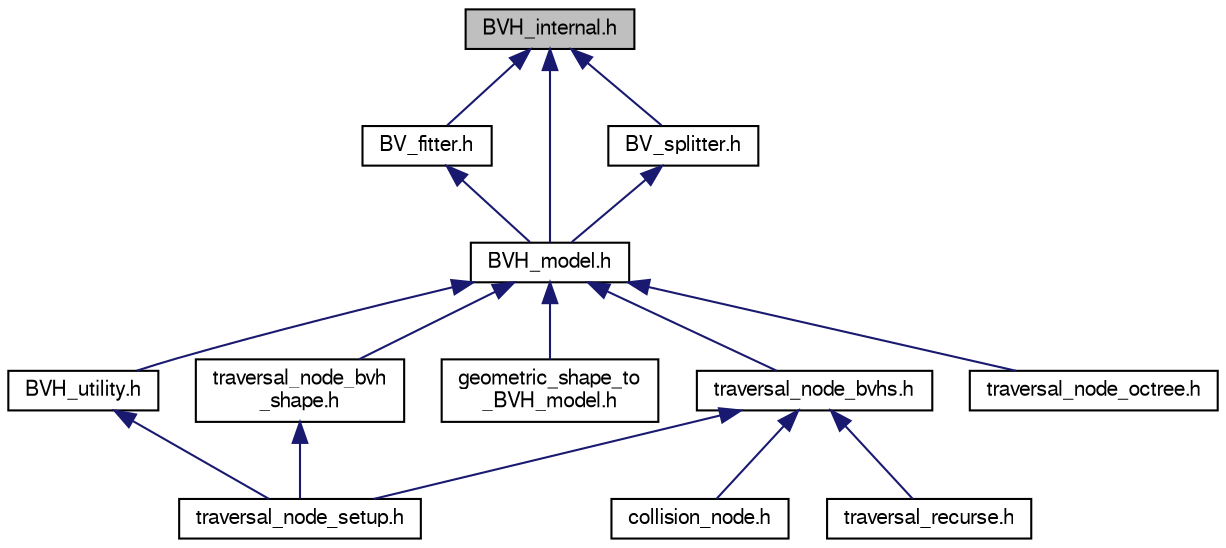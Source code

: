 digraph "BVH_internal.h"
{
  edge [fontname="FreeSans",fontsize="10",labelfontname="FreeSans",labelfontsize="10"];
  node [fontname="FreeSans",fontsize="10",shape=record];
  Node1 [label="BVH_internal.h",height=0.2,width=0.4,color="black", fillcolor="grey75", style="filled" fontcolor="black"];
  Node1 -> Node2 [dir="back",color="midnightblue",fontsize="10",style="solid",fontname="FreeSans"];
  Node2 [label="BV_fitter.h",height=0.2,width=0.4,color="black", fillcolor="white", style="filled",URL="$a00237.html"];
  Node2 -> Node3 [dir="back",color="midnightblue",fontsize="10",style="solid",fontname="FreeSans"];
  Node3 [label="BVH_model.h",height=0.2,width=0.4,color="black", fillcolor="white", style="filled",URL="$a00242.html"];
  Node3 -> Node4 [dir="back",color="midnightblue",fontsize="10",style="solid",fontname="FreeSans"];
  Node4 [label="BVH_utility.h",height=0.2,width=0.4,color="black", fillcolor="white", style="filled",URL="$a00243.html"];
  Node4 -> Node5 [dir="back",color="midnightblue",fontsize="10",style="solid",fontname="FreeSans"];
  Node5 [label="traversal_node_setup.h",height=0.2,width=0.4,color="black", fillcolor="white", style="filled",URL="$a00315.html"];
  Node3 -> Node6 [dir="back",color="midnightblue",fontsize="10",style="solid",fontname="FreeSans"];
  Node6 [label="traversal_node_bvhs.h",height=0.2,width=0.4,color="black", fillcolor="white", style="filled",URL="$a00313.html"];
  Node6 -> Node7 [dir="back",color="midnightblue",fontsize="10",style="solid",fontname="FreeSans"];
  Node7 [label="collision_node.h",height=0.2,width=0.4,color="black", fillcolor="white", style="filled",URL="$a00248.html"];
  Node6 -> Node5 [dir="back",color="midnightblue",fontsize="10",style="solid",fontname="FreeSans"];
  Node6 -> Node8 [dir="back",color="midnightblue",fontsize="10",style="solid",fontname="FreeSans"];
  Node8 [label="traversal_recurse.h",height=0.2,width=0.4,color="black", fillcolor="white", style="filled",URL="$a00317.html"];
  Node3 -> Node9 [dir="back",color="midnightblue",fontsize="10",style="solid",fontname="FreeSans"];
  Node9 [label="geometric_shape_to\l_BVH_model.h",height=0.2,width=0.4,color="black", fillcolor="white", style="filled",URL="$a00260.html"];
  Node3 -> Node10 [dir="back",color="midnightblue",fontsize="10",style="solid",fontname="FreeSans"];
  Node10 [label="traversal_node_bvh\l_shape.h",height=0.2,width=0.4,color="black", fillcolor="white", style="filled",URL="$a00312.html"];
  Node10 -> Node5 [dir="back",color="midnightblue",fontsize="10",style="solid",fontname="FreeSans"];
  Node3 -> Node11 [dir="back",color="midnightblue",fontsize="10",style="solid",fontname="FreeSans"];
  Node11 [label="traversal_node_octree.h",height=0.2,width=0.4,color="black", fillcolor="white", style="filled",URL="$a00314.html"];
  Node1 -> Node12 [dir="back",color="midnightblue",fontsize="10",style="solid",fontname="FreeSans"];
  Node12 [label="BV_splitter.h",height=0.2,width=0.4,color="black", fillcolor="white", style="filled",URL="$a00239.html"];
  Node12 -> Node3 [dir="back",color="midnightblue",fontsize="10",style="solid",fontname="FreeSans"];
  Node1 -> Node3 [dir="back",color="midnightblue",fontsize="10",style="solid",fontname="FreeSans"];
}
